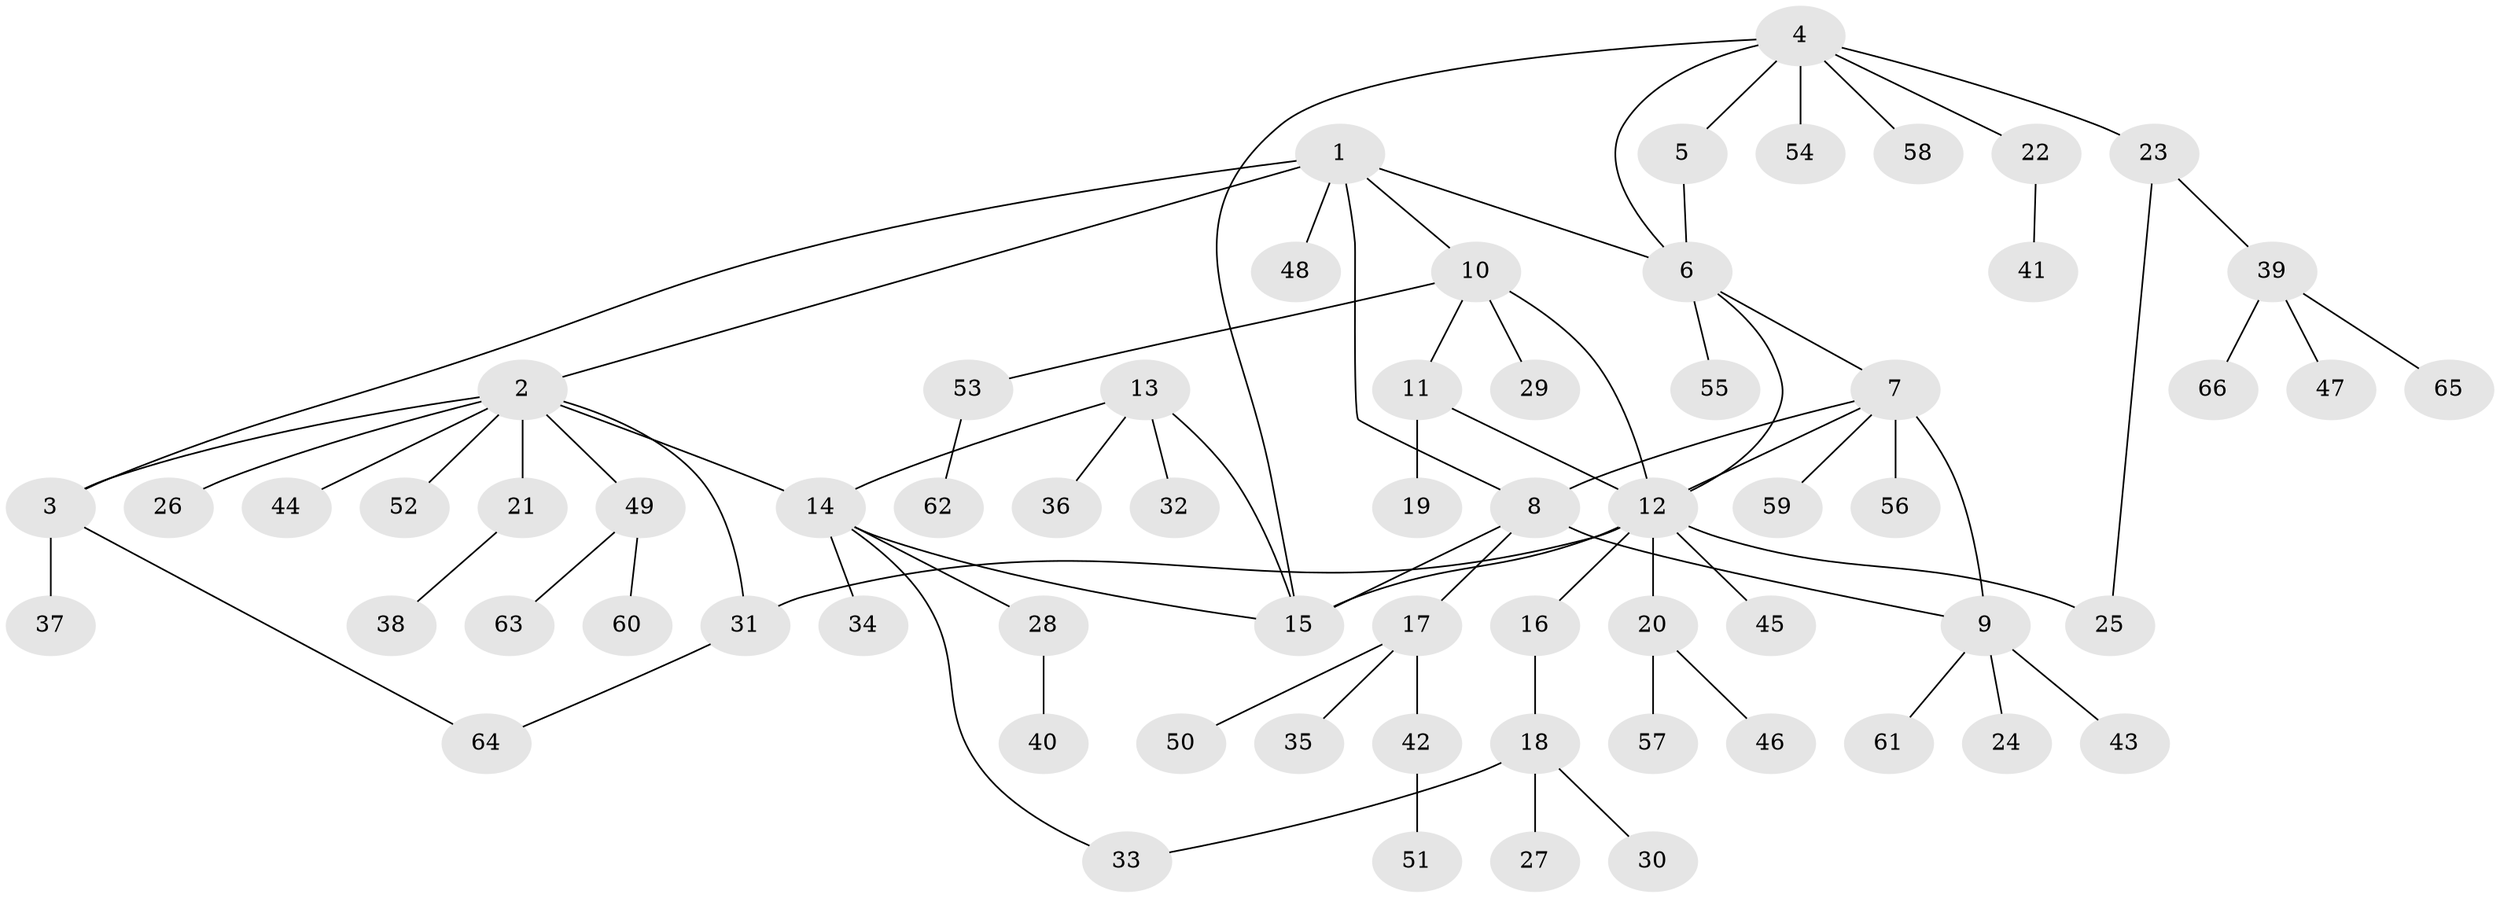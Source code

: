 // coarse degree distribution, {6: 0.021739130434782608, 8: 0.021739130434782608, 4: 0.06521739130434782, 7: 0.043478260869565216, 2: 0.17391304347826086, 12: 0.021739130434782608, 5: 0.043478260869565216, 3: 0.08695652173913043, 1: 0.5217391304347826}
// Generated by graph-tools (version 1.1) at 2025/19/03/04/25 18:19:35]
// undirected, 66 vertices, 80 edges
graph export_dot {
graph [start="1"]
  node [color=gray90,style=filled];
  1;
  2;
  3;
  4;
  5;
  6;
  7;
  8;
  9;
  10;
  11;
  12;
  13;
  14;
  15;
  16;
  17;
  18;
  19;
  20;
  21;
  22;
  23;
  24;
  25;
  26;
  27;
  28;
  29;
  30;
  31;
  32;
  33;
  34;
  35;
  36;
  37;
  38;
  39;
  40;
  41;
  42;
  43;
  44;
  45;
  46;
  47;
  48;
  49;
  50;
  51;
  52;
  53;
  54;
  55;
  56;
  57;
  58;
  59;
  60;
  61;
  62;
  63;
  64;
  65;
  66;
  1 -- 2;
  1 -- 3;
  1 -- 6;
  1 -- 8;
  1 -- 10;
  1 -- 48;
  2 -- 3;
  2 -- 14;
  2 -- 21;
  2 -- 26;
  2 -- 31;
  2 -- 44;
  2 -- 49;
  2 -- 52;
  3 -- 37;
  3 -- 64;
  4 -- 5;
  4 -- 6;
  4 -- 15;
  4 -- 22;
  4 -- 23;
  4 -- 54;
  4 -- 58;
  5 -- 6;
  6 -- 7;
  6 -- 12;
  6 -- 55;
  7 -- 8;
  7 -- 9;
  7 -- 12;
  7 -- 56;
  7 -- 59;
  8 -- 9;
  8 -- 15;
  8 -- 17;
  9 -- 24;
  9 -- 43;
  9 -- 61;
  10 -- 11;
  10 -- 12;
  10 -- 29;
  10 -- 53;
  11 -- 12;
  11 -- 19;
  12 -- 15;
  12 -- 16;
  12 -- 20;
  12 -- 25;
  12 -- 31;
  12 -- 45;
  13 -- 14;
  13 -- 15;
  13 -- 32;
  13 -- 36;
  14 -- 15;
  14 -- 28;
  14 -- 33;
  14 -- 34;
  16 -- 18;
  17 -- 35;
  17 -- 42;
  17 -- 50;
  18 -- 27;
  18 -- 30;
  18 -- 33;
  20 -- 46;
  20 -- 57;
  21 -- 38;
  22 -- 41;
  23 -- 25;
  23 -- 39;
  28 -- 40;
  31 -- 64;
  39 -- 47;
  39 -- 65;
  39 -- 66;
  42 -- 51;
  49 -- 60;
  49 -- 63;
  53 -- 62;
}
